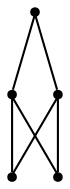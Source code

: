 graph {
  node [shape=point,comment="{\"directed\":false,\"doi\":\"10.1007/978-3-030-92931-2_14\",\"figure\":\"1 (2)\"}"]

  v0 [pos="319.0456336844553,444.60385188991336"]
  v1 [pos="497.33652431890584,622.8883288737995"]
  v2 [pos="497.3365243189059,444.60385188991336"]
  v3 [pos="408.18899648100097,355.45754378911397"]
  v4 [pos="319.0456336844553,622.8883288737995"]

  v0 -- v1 [id="-1",pos="319.0456336844553,444.60385188991336 259.61634362291863,533.7461221756756 259.61634362291863,622.892589245571 284.3786273007477,677.3714256027836 309.14091097857676,731.8460969696823 358.6696433755941,751.6573344080315 405.71464397154017,746.7024266563776 452.76377781463657,741.751715688857 497.33754173358903,712.0348595313333 497.33754173358903,630.3186715937617 503.5177318438571,648.8922392386854 503.5177318438571,648.8922392386854 503.5177318438571,648.8922392386854 491.14908512902025,648.8922392386854 491.14908512902025,648.8922392386854 491.14908512902025,648.8922392386854 497.33652431890584,622.8883288737995 497.33652431890584,622.8883288737995 497.33652431890584,622.8883288737995"]
  v2 -- v1 [id="-4",pos="497.3365243189059,444.60385188991336 497.33652431890584,622.8883288737995 497.33652431890584,622.8883288737995 497.33652431890584,622.8883288737995"]
  v2 -- v4 [id="-5",pos="497.3365243189059,444.60385188991336 319.0456336844553,622.8883288737995 319.0456336844553,622.8883288737995 319.0456336844553,622.8883288737995"]
  v0 -- v4 [id="-6",pos="319.0456336844553,444.60385188991336 319.0456336844553,622.8883288737995 319.0456336844553,622.8883288737995 319.0456336844553,622.8883288737995"]
  v3 -- v2 [id="-7",pos="408.18899648100097,355.45754378911397 497.3365243189059,444.60385188991336 497.3365243189059,444.60385188991336 497.3365243189059,444.60385188991336"]
  v3 -- v0 [id="-8",pos="408.18899648100097,355.45754378911397 319.0456336844553,444.60385188991336 319.0456336844553,444.60385188991336 319.0456336844553,444.60385188991336"]
}